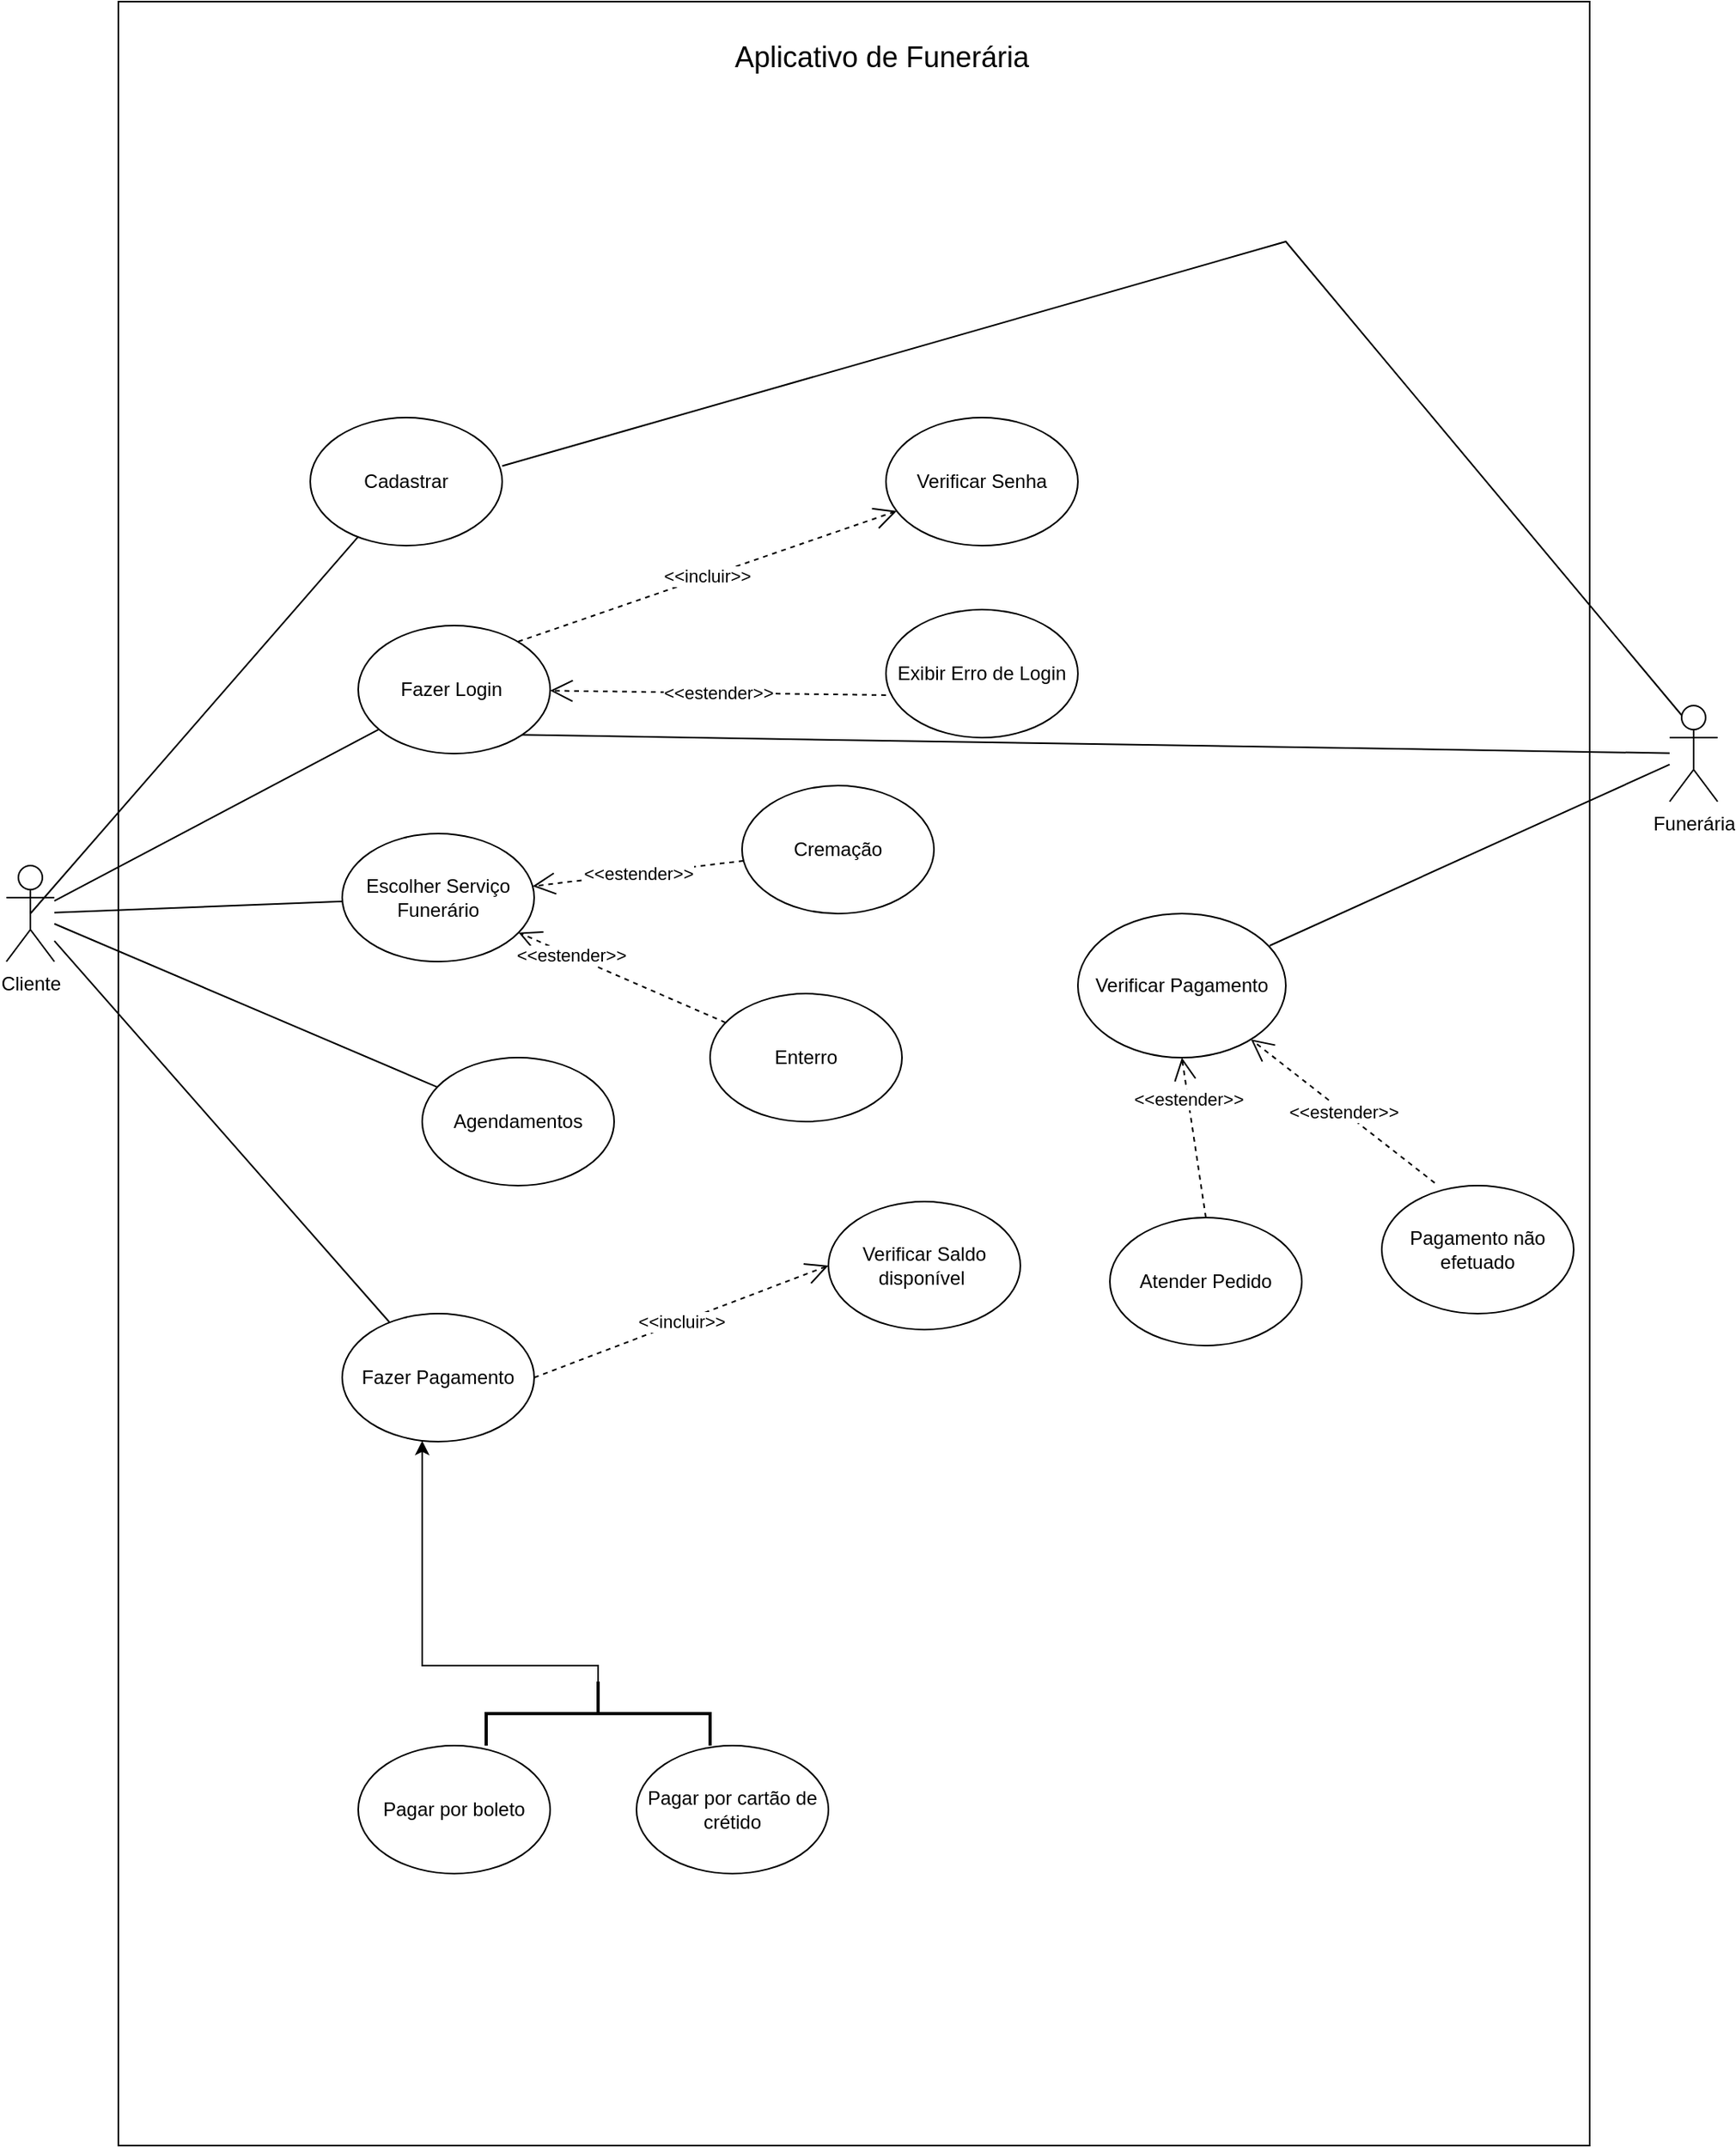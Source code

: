 <mxfile version="22.1.1" type="github">
  <diagram name="Página-1" id="053S5dsieRf6sA23STod">
    <mxGraphModel dx="1994" dy="1771" grid="1" gridSize="10" guides="1" tooltips="1" connect="1" arrows="1" fold="1" page="1" pageScale="1" pageWidth="827" pageHeight="1169" math="0" shadow="0">
      <root>
        <mxCell id="0" />
        <mxCell id="1" parent="0" />
        <mxCell id="XYZC3uAqQEXVFk4L9-hq-3" value="&lt;font style=&quot;vertical-align: inherit;&quot;&gt;&lt;font style=&quot;vertical-align: inherit;&quot;&gt;Cliente&lt;/font&gt;&lt;/font&gt;" style="shape=umlActor;verticalLabelPosition=bottom;verticalAlign=top;html=1;outlineConnect=0;" parent="1" vertex="1">
          <mxGeometry x="-40" y="60" width="30" height="60" as="geometry" />
        </mxCell>
        <mxCell id="XYZC3uAqQEXVFk4L9-hq-8" value="&lt;font style=&quot;vertical-align: inherit;&quot;&gt;&lt;font style=&quot;vertical-align: inherit;&quot;&gt;Fazer Login&amp;nbsp;&lt;/font&gt;&lt;/font&gt;" style="ellipse;whiteSpace=wrap;html=1;" parent="1" vertex="1">
          <mxGeometry x="180" y="-90" width="120" height="80" as="geometry" />
        </mxCell>
        <mxCell id="XYZC3uAqQEXVFk4L9-hq-9" value="&lt;font style=&quot;vertical-align: inherit;&quot;&gt;&lt;font style=&quot;vertical-align: inherit;&quot;&gt;Cadastrar&lt;/font&gt;&lt;/font&gt;" style="ellipse;whiteSpace=wrap;html=1;" parent="1" vertex="1">
          <mxGeometry x="150" y="-220" width="120" height="80" as="geometry" />
        </mxCell>
        <mxCell id="XYZC3uAqQEXVFk4L9-hq-10" value="&lt;font style=&quot;vertical-align: inherit;&quot;&gt;&lt;font style=&quot;vertical-align: inherit;&quot;&gt;Escolher Serviço Funerário&lt;/font&gt;&lt;/font&gt;" style="ellipse;whiteSpace=wrap;html=1;" parent="1" vertex="1">
          <mxGeometry x="170" y="40" width="120" height="80" as="geometry" />
        </mxCell>
        <mxCell id="XYZC3uAqQEXVFk4L9-hq-11" value="&lt;font style=&quot;vertical-align: inherit;&quot;&gt;&lt;font style=&quot;vertical-align: inherit;&quot;&gt;Agendamentos&lt;/font&gt;&lt;/font&gt;" style="ellipse;whiteSpace=wrap;html=1;" parent="1" vertex="1">
          <mxGeometry x="220" y="180" width="120" height="80" as="geometry" />
        </mxCell>
        <mxCell id="XYZC3uAqQEXVFk4L9-hq-12" value="" style="endArrow=none;html=1;rounded=0;exitX=0.5;exitY=0.5;exitDx=0;exitDy=0;exitPerimeter=0;" parent="1" source="XYZC3uAqQEXVFk4L9-hq-3" target="XYZC3uAqQEXVFk4L9-hq-9" edge="1">
          <mxGeometry width="50" height="50" relative="1" as="geometry">
            <mxPoint x="-20" y="60" as="sourcePoint" />
            <mxPoint x="30" y="10" as="targetPoint" />
          </mxGeometry>
        </mxCell>
        <mxCell id="XYZC3uAqQEXVFk4L9-hq-13" value="" style="endArrow=none;html=1;rounded=0;" parent="1" source="XYZC3uAqQEXVFk4L9-hq-3" target="XYZC3uAqQEXVFk4L9-hq-8" edge="1">
          <mxGeometry width="50" height="50" relative="1" as="geometry">
            <mxPoint x="390" y="310" as="sourcePoint" />
            <mxPoint x="440" y="260" as="targetPoint" />
          </mxGeometry>
        </mxCell>
        <mxCell id="XYZC3uAqQEXVFk4L9-hq-14" value="" style="endArrow=none;html=1;rounded=0;" parent="1" source="XYZC3uAqQEXVFk4L9-hq-3" target="XYZC3uAqQEXVFk4L9-hq-10" edge="1">
          <mxGeometry width="50" height="50" relative="1" as="geometry">
            <mxPoint x="390" y="310" as="sourcePoint" />
            <mxPoint x="440" y="260" as="targetPoint" />
          </mxGeometry>
        </mxCell>
        <mxCell id="XYZC3uAqQEXVFk4L9-hq-15" value="" style="endArrow=none;html=1;rounded=0;" parent="1" source="XYZC3uAqQEXVFk4L9-hq-3" target="XYZC3uAqQEXVFk4L9-hq-11" edge="1">
          <mxGeometry width="50" height="50" relative="1" as="geometry">
            <mxPoint x="390" y="310" as="sourcePoint" />
            <mxPoint x="440" y="260" as="targetPoint" />
          </mxGeometry>
        </mxCell>
        <mxCell id="XYZC3uAqQEXVFk4L9-hq-19" value="&lt;font style=&quot;vertical-align: inherit;&quot;&gt;&lt;font style=&quot;vertical-align: inherit;&quot;&gt;Exibir Erro de Login&lt;/font&gt;&lt;/font&gt;" style="ellipse;whiteSpace=wrap;html=1;" parent="1" vertex="1">
          <mxGeometry x="510" y="-100" width="120" height="80" as="geometry" />
        </mxCell>
        <mxCell id="XYZC3uAqQEXVFk4L9-hq-20" value="&lt;font style=&quot;vertical-align: inherit;&quot;&gt;&lt;font style=&quot;vertical-align: inherit;&quot;&gt;Verificar Senha&lt;/font&gt;&lt;/font&gt;" style="ellipse;whiteSpace=wrap;html=1;" parent="1" vertex="1">
          <mxGeometry x="510" y="-220" width="120" height="80" as="geometry" />
        </mxCell>
        <mxCell id="XYZC3uAqQEXVFk4L9-hq-21" value="&lt;font style=&quot;vertical-align: inherit;&quot;&gt;&lt;font style=&quot;vertical-align: inherit;&quot;&gt;Fazer Pagamento&lt;/font&gt;&lt;/font&gt;" style="ellipse;whiteSpace=wrap;html=1;" parent="1" vertex="1">
          <mxGeometry x="170" y="340" width="120" height="80" as="geometry" />
        </mxCell>
        <mxCell id="XYZC3uAqQEXVFk4L9-hq-22" value="" style="endArrow=none;html=1;rounded=0;" parent="1" source="XYZC3uAqQEXVFk4L9-hq-21" target="XYZC3uAqQEXVFk4L9-hq-3" edge="1">
          <mxGeometry width="50" height="50" relative="1" as="geometry">
            <mxPoint x="390" y="310" as="sourcePoint" />
            <mxPoint y="240" as="targetPoint" />
          </mxGeometry>
        </mxCell>
        <mxCell id="XYZC3uAqQEXVFk4L9-hq-23" value="&lt;font style=&quot;vertical-align: inherit;&quot;&gt;&lt;font style=&quot;vertical-align: inherit;&quot;&gt;Verificar Saldo disponível&amp;nbsp;&lt;/font&gt;&lt;/font&gt;" style="ellipse;whiteSpace=wrap;html=1;" parent="1" vertex="1">
          <mxGeometry x="474" y="270" width="120" height="80" as="geometry" />
        </mxCell>
        <mxCell id="XYZC3uAqQEXVFk4L9-hq-24" value="&lt;font style=&quot;vertical-align: inherit;&quot;&gt;&lt;font style=&quot;vertical-align: inherit;&quot;&gt;Pagar por boleto&lt;/font&gt;&lt;/font&gt;" style="ellipse;whiteSpace=wrap;html=1;" parent="1" vertex="1">
          <mxGeometry x="180" y="610" width="120" height="80" as="geometry" />
        </mxCell>
        <mxCell id="XYZC3uAqQEXVFk4L9-hq-25" value="&lt;font style=&quot;vertical-align: inherit;&quot;&gt;&lt;font style=&quot;vertical-align: inherit;&quot;&gt;Pagar por cartão de crétido&lt;/font&gt;&lt;/font&gt;" style="ellipse;whiteSpace=wrap;html=1;" parent="1" vertex="1">
          <mxGeometry x="354" y="610" width="120" height="80" as="geometry" />
        </mxCell>
        <mxCell id="XYZC3uAqQEXVFk4L9-hq-26" value="&lt;font style=&quot;vertical-align: inherit;&quot;&gt;&lt;font style=&quot;vertical-align: inherit;&quot;&gt;&amp;lt;&amp;lt;incluir&amp;gt;&amp;gt;&lt;/font&gt;&lt;/font&gt;" style="endArrow=open;endSize=12;dashed=1;html=1;rounded=0;" parent="1" target="XYZC3uAqQEXVFk4L9-hq-20" edge="1">
          <mxGeometry x="-0.002" width="160" relative="1" as="geometry">
            <mxPoint x="280" y="-80" as="sourcePoint" />
            <mxPoint x="440" y="-80" as="targetPoint" />
            <mxPoint as="offset" />
          </mxGeometry>
        </mxCell>
        <mxCell id="XYZC3uAqQEXVFk4L9-hq-28" value="&lt;font style=&quot;vertical-align: inherit;&quot;&gt;&lt;font style=&quot;vertical-align: inherit;&quot;&gt;&amp;lt;&amp;lt;estender&amp;gt;&amp;gt;&lt;/font&gt;&lt;/font&gt;" style="endArrow=open;endSize=12;dashed=1;html=1;rounded=0;" parent="1" target="XYZC3uAqQEXVFk4L9-hq-8" edge="1">
          <mxGeometry x="-0.002" width="160" relative="1" as="geometry">
            <mxPoint x="510.002" y="-46.552" as="sourcePoint" />
            <mxPoint x="374.37" y="-250" as="targetPoint" />
            <mxPoint as="offset" />
          </mxGeometry>
        </mxCell>
        <mxCell id="XYZC3uAqQEXVFk4L9-hq-30" value="&lt;font style=&quot;vertical-align: inherit;&quot;&gt;&lt;font style=&quot;vertical-align: inherit;&quot;&gt;&amp;lt;&amp;lt;incluir&amp;gt;&amp;gt;&lt;/font&gt;&lt;/font&gt;" style="endArrow=open;endSize=12;dashed=1;html=1;rounded=0;entryX=0;entryY=0.5;entryDx=0;entryDy=0;exitX=1;exitY=0.5;exitDx=0;exitDy=0;" parent="1" target="XYZC3uAqQEXVFk4L9-hq-23" edge="1" source="XYZC3uAqQEXVFk4L9-hq-21">
          <mxGeometry x="-0.002" width="160" relative="1" as="geometry">
            <mxPoint x="270" y="482" as="sourcePoint" />
            <mxPoint x="507" y="400" as="targetPoint" />
            <mxPoint as="offset" />
          </mxGeometry>
        </mxCell>
        <mxCell id="XYZC3uAqQEXVFk4L9-hq-40" style="edgeStyle=orthogonalEdgeStyle;rounded=0;orthogonalLoop=1;jettySize=auto;html=1;exitX=0;exitY=0.5;exitDx=0;exitDy=0;exitPerimeter=0;" parent="1" source="XYZC3uAqQEXVFk4L9-hq-39" target="XYZC3uAqQEXVFk4L9-hq-21" edge="1">
          <mxGeometry relative="1" as="geometry">
            <Array as="points">
              <mxPoint x="330" y="560" />
              <mxPoint x="220" y="560" />
            </Array>
          </mxGeometry>
        </mxCell>
        <mxCell id="XYZC3uAqQEXVFk4L9-hq-39" value="" style="strokeWidth=2;html=1;shape=mxgraph.flowchart.annotation_2;align=left;labelPosition=right;pointerEvents=1;direction=south;" parent="1" vertex="1">
          <mxGeometry x="260" y="570" width="140" height="40" as="geometry" />
        </mxCell>
        <mxCell id="XYZC3uAqQEXVFk4L9-hq-41" value="&lt;font style=&quot;vertical-align: inherit;&quot;&gt;&lt;font style=&quot;vertical-align: inherit;&quot;&gt;Cremação&lt;/font&gt;&lt;/font&gt;" style="ellipse;whiteSpace=wrap;html=1;" parent="1" vertex="1">
          <mxGeometry x="420" y="10" width="120" height="80" as="geometry" />
        </mxCell>
        <mxCell id="XYZC3uAqQEXVFk4L9-hq-42" value="&lt;font style=&quot;vertical-align: inherit;&quot;&gt;&lt;font style=&quot;vertical-align: inherit;&quot;&gt;Enterro&lt;/font&gt;&lt;/font&gt;" style="ellipse;whiteSpace=wrap;html=1;" parent="1" vertex="1">
          <mxGeometry x="400" y="140" width="120" height="80" as="geometry" />
        </mxCell>
        <mxCell id="XYZC3uAqQEXVFk4L9-hq-45" value="&lt;font style=&quot;vertical-align: inherit;&quot;&gt;&lt;font style=&quot;vertical-align: inherit;&quot;&gt;&amp;lt;&amp;lt;estender&amp;gt;&amp;gt;&lt;/font&gt;&lt;/font&gt;" style="endArrow=open;endSize=12;dashed=1;html=1;rounded=0;" parent="1" source="XYZC3uAqQEXVFk4L9-hq-41" target="XYZC3uAqQEXVFk4L9-hq-10" edge="1">
          <mxGeometry x="-0.002" width="160" relative="1" as="geometry">
            <mxPoint x="113.92" y="180" as="sourcePoint" />
            <mxPoint x="346.08" y="192.84" as="targetPoint" />
            <mxPoint as="offset" />
          </mxGeometry>
        </mxCell>
        <mxCell id="XYZC3uAqQEXVFk4L9-hq-46" value="&lt;font style=&quot;vertical-align: inherit;&quot;&gt;&lt;font style=&quot;vertical-align: inherit;&quot;&gt;&amp;lt;&amp;lt;estender&amp;gt;&amp;gt;&lt;/font&gt;&lt;/font&gt;" style="endArrow=open;endSize=12;dashed=1;html=1;rounded=0;" parent="1" target="XYZC3uAqQEXVFk4L9-hq-10" edge="1" source="XYZC3uAqQEXVFk4L9-hq-42">
          <mxGeometry x="0.486" width="160" relative="1" as="geometry">
            <mxPoint x="379" y="210" as="sourcePoint" />
            <mxPoint x="271" y="270" as="targetPoint" />
            <mxPoint as="offset" />
          </mxGeometry>
        </mxCell>
        <mxCell id="JEZQ_jTgX1wVMt97AaJB-21" value="Funerária" style="shape=umlActor;verticalLabelPosition=bottom;verticalAlign=top;html=1;outlineConnect=0;" vertex="1" parent="1">
          <mxGeometry x="1000" y="-40" width="30" height="60" as="geometry" />
        </mxCell>
        <mxCell id="JEZQ_jTgX1wVMt97AaJB-23" value="" style="endArrow=none;html=1;rounded=0;exitX=1;exitY=1;exitDx=0;exitDy=0;" edge="1" parent="1" source="XYZC3uAqQEXVFk4L9-hq-8" target="JEZQ_jTgX1wVMt97AaJB-21">
          <mxGeometry width="50" height="50" relative="1" as="geometry">
            <mxPoint x="827" y="40" as="sourcePoint" />
            <mxPoint x="877" y="-10" as="targetPoint" />
          </mxGeometry>
        </mxCell>
        <mxCell id="JEZQ_jTgX1wVMt97AaJB-24" value="Atender Pedido" style="ellipse;whiteSpace=wrap;html=1;" vertex="1" parent="1">
          <mxGeometry x="650" y="280" width="120" height="80" as="geometry" />
        </mxCell>
        <mxCell id="JEZQ_jTgX1wVMt97AaJB-25" value="Verificar Pagamento" style="ellipse;whiteSpace=wrap;html=1;" vertex="1" parent="1">
          <mxGeometry x="630" y="90" width="130" height="90" as="geometry" />
        </mxCell>
        <mxCell id="JEZQ_jTgX1wVMt97AaJB-26" value="" style="endArrow=none;html=1;rounded=0;" edge="1" parent="1" target="JEZQ_jTgX1wVMt97AaJB-21">
          <mxGeometry width="50" height="50" relative="1" as="geometry">
            <mxPoint x="750" y="110" as="sourcePoint" />
            <mxPoint x="800" y="60" as="targetPoint" />
          </mxGeometry>
        </mxCell>
        <mxCell id="JEZQ_jTgX1wVMt97AaJB-30" value="Pagamento não efetuado" style="ellipse;whiteSpace=wrap;html=1;" vertex="1" parent="1">
          <mxGeometry x="820" y="260" width="120" height="80" as="geometry" />
        </mxCell>
        <mxCell id="JEZQ_jTgX1wVMt97AaJB-31" value="&lt;font style=&quot;vertical-align: inherit;&quot;&gt;&lt;font style=&quot;vertical-align: inherit;&quot;&gt;&amp;lt;&amp;lt;estender&amp;gt;&amp;gt;&lt;/font&gt;&lt;/font&gt;" style="endArrow=open;endSize=12;dashed=1;html=1;rounded=0;exitX=0.276;exitY=-0.021;exitDx=0;exitDy=0;exitPerimeter=0;" edge="1" parent="1" source="JEZQ_jTgX1wVMt97AaJB-30" target="JEZQ_jTgX1wVMt97AaJB-25">
          <mxGeometry x="-0.002" width="160" relative="1" as="geometry">
            <mxPoint x="842" y="160" as="sourcePoint" />
            <mxPoint x="710" y="176" as="targetPoint" />
            <mxPoint as="offset" />
          </mxGeometry>
        </mxCell>
        <mxCell id="JEZQ_jTgX1wVMt97AaJB-32" value="&lt;font style=&quot;vertical-align: inherit;&quot;&gt;&lt;font style=&quot;vertical-align: inherit;&quot;&gt;&amp;lt;&amp;lt;estender&amp;gt;&amp;gt;&lt;/font&gt;&lt;/font&gt;" style="endArrow=open;endSize=12;dashed=1;html=1;rounded=0;entryX=0.5;entryY=1;entryDx=0;entryDy=0;exitX=0.5;exitY=0;exitDx=0;exitDy=0;" edge="1" parent="1" source="JEZQ_jTgX1wVMt97AaJB-24" target="JEZQ_jTgX1wVMt97AaJB-25">
          <mxGeometry x="0.486" width="160" relative="1" as="geometry">
            <mxPoint x="720" y="260" as="sourcePoint" />
            <mxPoint x="590" y="204" as="targetPoint" />
            <mxPoint as="offset" />
          </mxGeometry>
        </mxCell>
        <mxCell id="JEZQ_jTgX1wVMt97AaJB-34" value="" style="rounded=0;whiteSpace=wrap;html=1;gradientColor=none;fillColor=none;" vertex="1" parent="1">
          <mxGeometry x="30" y="-480" width="920" height="1340" as="geometry" />
        </mxCell>
        <mxCell id="JEZQ_jTgX1wVMt97AaJB-35" value="Aplicativo de Funerária&amp;nbsp;" style="text;html=1;strokeColor=none;fillColor=none;align=center;verticalAlign=middle;whiteSpace=wrap;rounded=0;fontSize=18;" vertex="1" parent="1">
          <mxGeometry x="400" y="-460" width="220" height="30" as="geometry" />
        </mxCell>
        <mxCell id="JEZQ_jTgX1wVMt97AaJB-36" value="" style="endArrow=none;html=1;rounded=0;entryX=0.25;entryY=0.239;entryDx=0;entryDy=0;entryPerimeter=0;exitX=0.25;exitY=0.1;exitDx=0;exitDy=0;exitPerimeter=0;" edge="1" parent="1" source="JEZQ_jTgX1wVMt97AaJB-21">
          <mxGeometry width="50" height="50" relative="1" as="geometry">
            <mxPoint x="1010" y="-56.415" as="sourcePoint" />
            <mxPoint x="270" y="-189.74" as="targetPoint" />
            <Array as="points">
              <mxPoint x="760" y="-330" />
            </Array>
          </mxGeometry>
        </mxCell>
      </root>
    </mxGraphModel>
  </diagram>
</mxfile>
